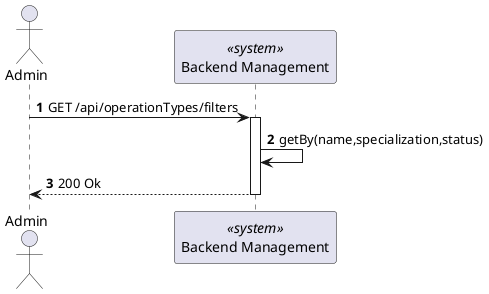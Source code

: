 @startuml

autonumber
actor Admin as "Admin"
participant SYS as "Backend Management" <<system>>



Admin -> SYS : GET /api/operationTypes/filters
activate SYS

SYS -> SYS : getBy(name,specialization,status)
Admin <-- SYS : 200 Ok
deactivate SYS


@enduml